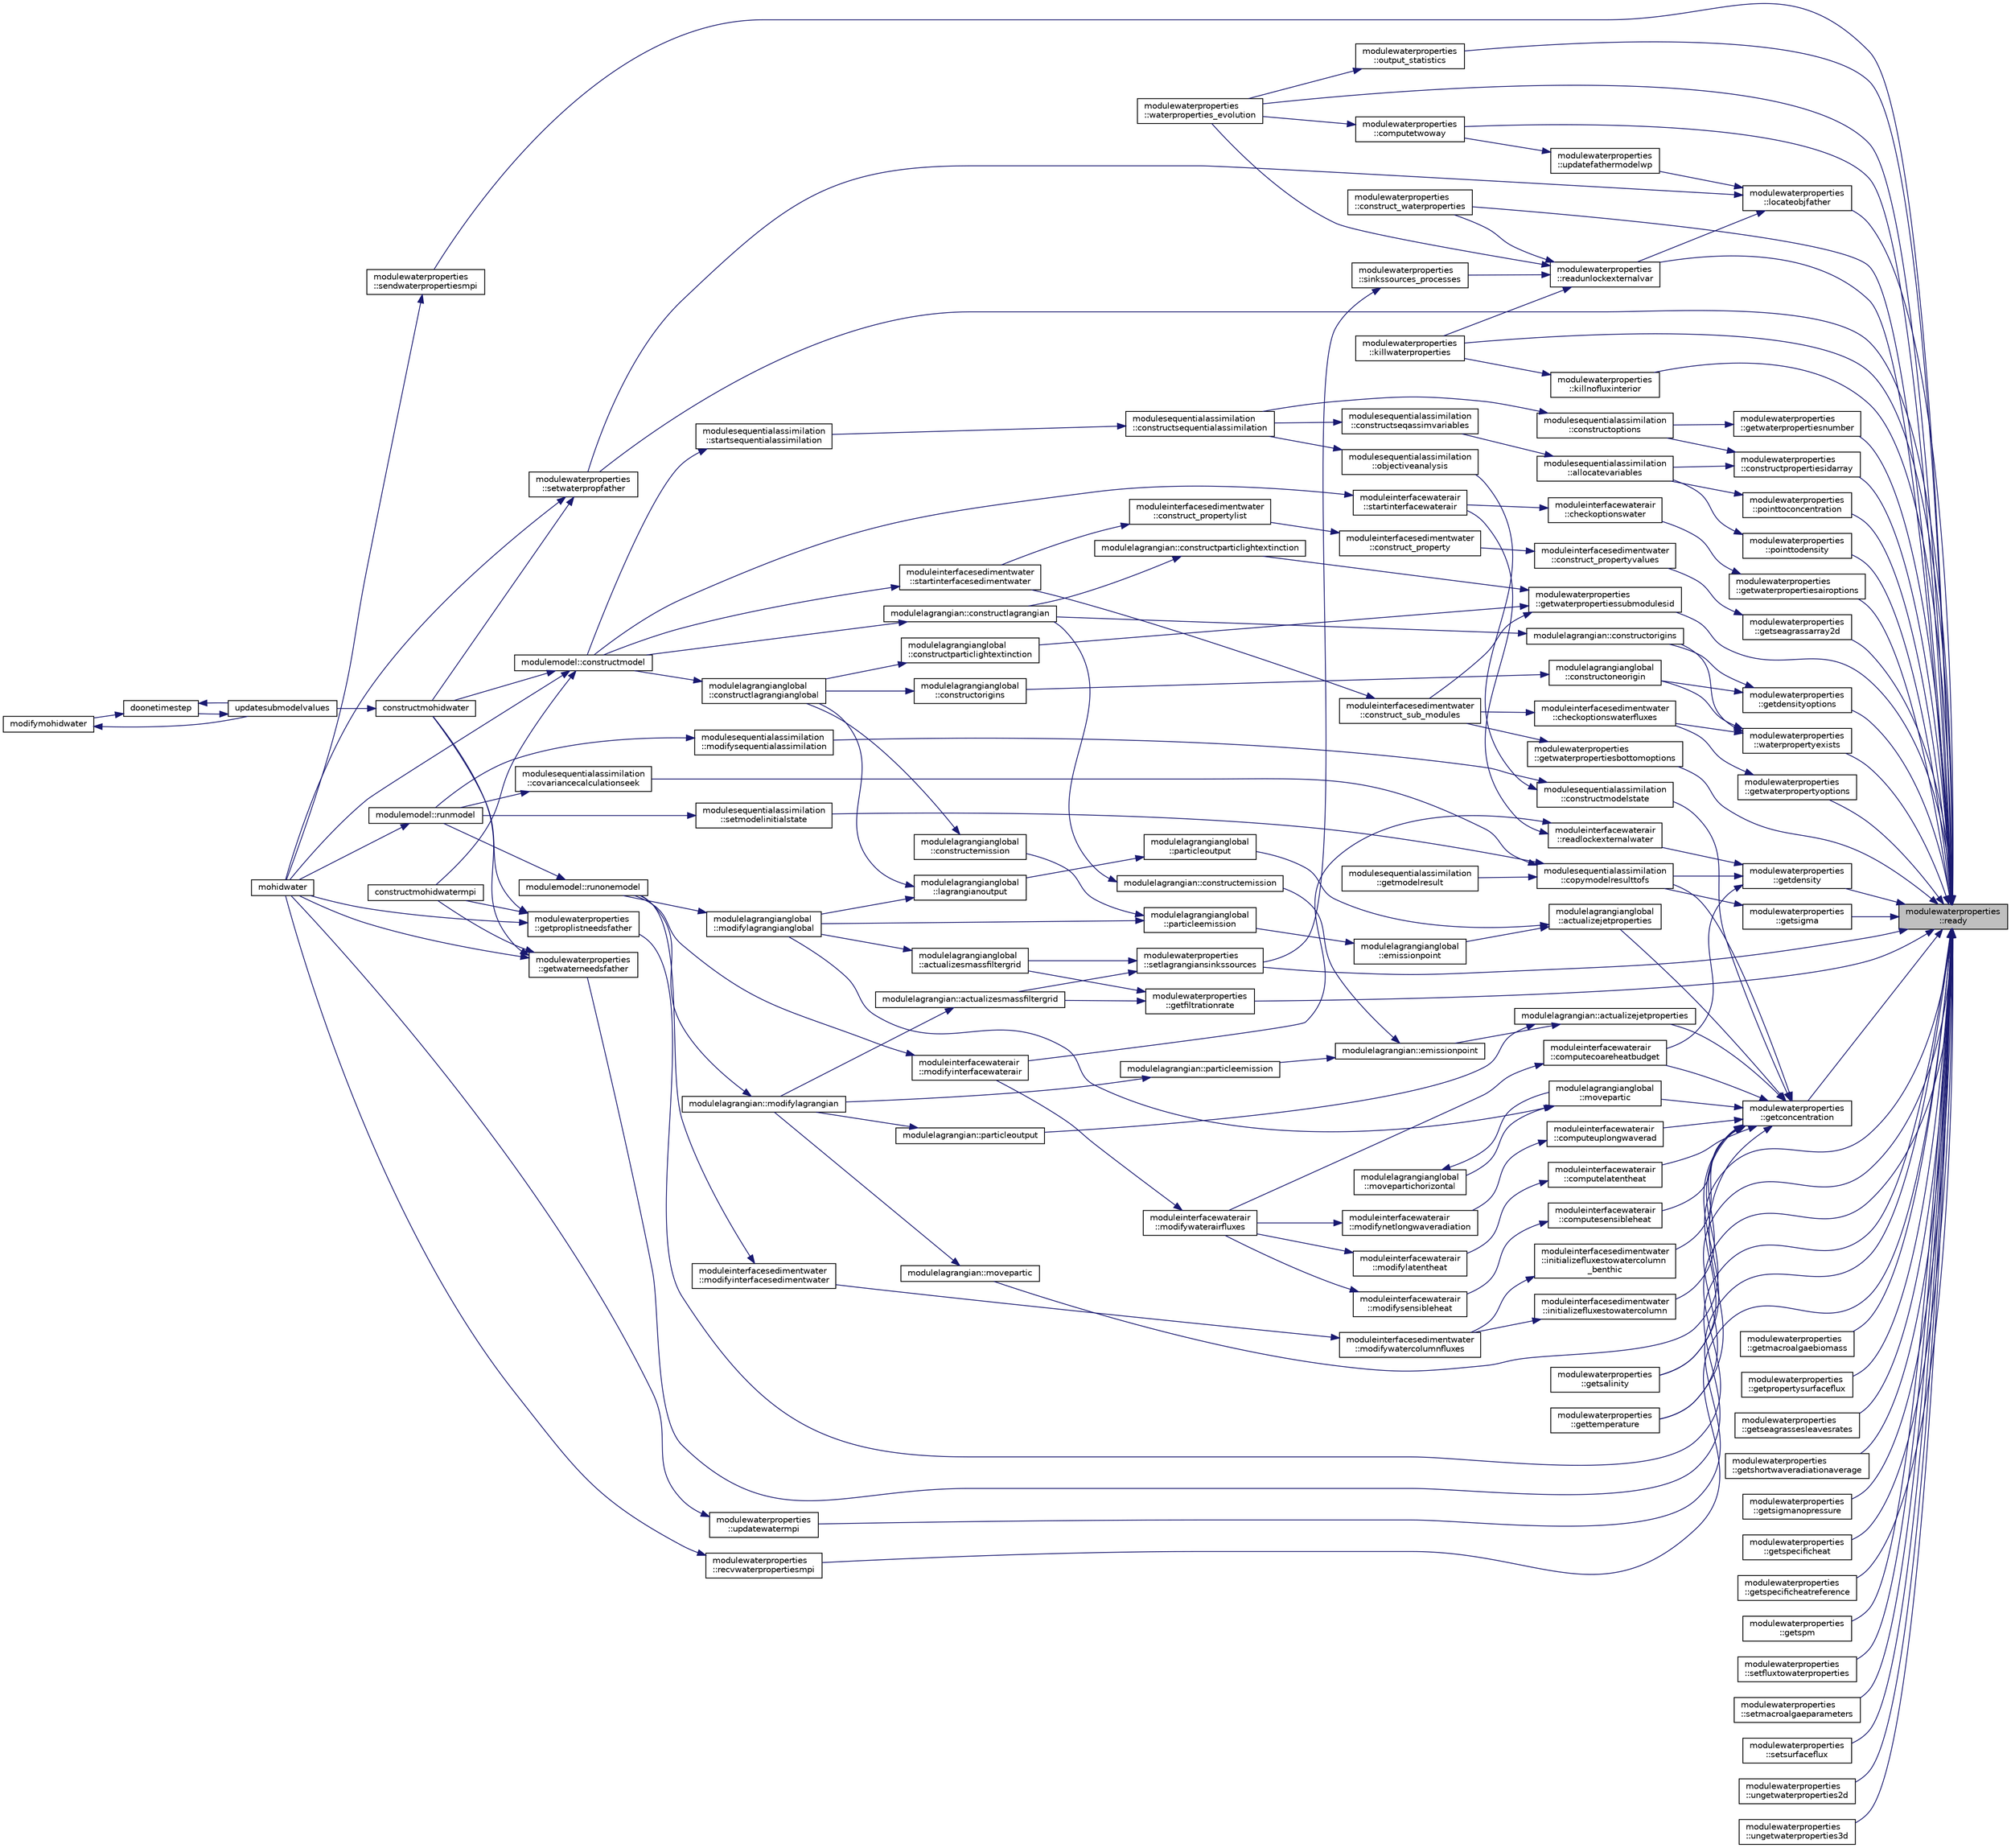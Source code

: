 digraph "modulewaterproperties::ready"
{
 // LATEX_PDF_SIZE
  edge [fontname="Helvetica",fontsize="10",labelfontname="Helvetica",labelfontsize="10"];
  node [fontname="Helvetica",fontsize="10",shape=record];
  rankdir="RL";
  Node1 [label="modulewaterproperties\l::ready",height=0.2,width=0.4,color="black", fillcolor="grey75", style="filled", fontcolor="black",tooltip=" "];
  Node1 -> Node2 [dir="back",color="midnightblue",fontsize="10",style="solid"];
  Node2 [label="modulewaterproperties\l::computetwoway",height=0.2,width=0.4,color="black", fillcolor="white", style="filled",URL="$namespacemodulewaterproperties.html#a19261cdbc445b88427e5dff57c79befe",tooltip="For each domain checks and starts twoway procedure."];
  Node2 -> Node3 [dir="back",color="midnightblue",fontsize="10",style="solid"];
  Node3 [label="modulewaterproperties\l::waterproperties_evolution",height=0.2,width=0.4,color="black", fillcolor="white", style="filled",URL="$namespacemodulewaterproperties.html#aa86f63313e6563018f6b05938306a23d",tooltip=" "];
  Node1 -> Node4 [dir="back",color="midnightblue",fontsize="10",style="solid"];
  Node4 [label="modulewaterproperties\l::construct_waterproperties",height=0.2,width=0.4,color="black", fillcolor="white", style="filled",URL="$namespacemodulewaterproperties.html#abdc50448d524670a6f3f7c9901324efc",tooltip=" "];
  Node1 -> Node5 [dir="back",color="midnightblue",fontsize="10",style="solid"];
  Node5 [label="modulewaterproperties\l::constructpropertiesidarray",height=0.2,width=0.4,color="black", fillcolor="white", style="filled",URL="$namespacemodulewaterproperties.html#aa292f8dd2fd9a4ac03ea1234db030644",tooltip=" "];
  Node5 -> Node6 [dir="back",color="midnightblue",fontsize="10",style="solid"];
  Node6 [label="modulesequentialassimilation\l::allocatevariables",height=0.2,width=0.4,color="black", fillcolor="white", style="filled",URL="$namespacemodulesequentialassimilation.html#af08be0960351f7f29fe3b0b796b72da3",tooltip=" "];
  Node6 -> Node7 [dir="back",color="midnightblue",fontsize="10",style="solid"];
  Node7 [label="modulesequentialassimilation\l::constructseqassimvariables",height=0.2,width=0.4,color="black", fillcolor="white", style="filled",URL="$namespacemodulesequentialassimilation.html#adb290ebd31525621b87da4ea0f2c443c",tooltip=" "];
  Node7 -> Node8 [dir="back",color="midnightblue",fontsize="10",style="solid"];
  Node8 [label="modulesequentialassimilation\l::constructsequentialassimilation",height=0.2,width=0.4,color="black", fillcolor="white", style="filled",URL="$namespacemodulesequentialassimilation.html#a3da335c8c675b830ec8be82762a0bb61",tooltip=" "];
  Node8 -> Node9 [dir="back",color="midnightblue",fontsize="10",style="solid"];
  Node9 [label="modulesequentialassimilation\l::startsequentialassimilation",height=0.2,width=0.4,color="black", fillcolor="white", style="filled",URL="$namespacemodulesequentialassimilation.html#af7b9f893222a8a590e41b22e1cbb87e8",tooltip=" "];
  Node9 -> Node10 [dir="back",color="midnightblue",fontsize="10",style="solid"];
  Node10 [label="modulemodel::constructmodel",height=0.2,width=0.4,color="black", fillcolor="white", style="filled",URL="$namespacemodulemodel.html#abcddd2b6e97f110b0c5b3bb00f069570",tooltip=" "];
  Node10 -> Node11 [dir="back",color="midnightblue",fontsize="10",style="solid"];
  Node11 [label="constructmohidwater",height=0.2,width=0.4,color="black", fillcolor="white", style="filled",URL="$_main_8_f90.html#abc6cfc7bca3f0c4dda032a34b9690319",tooltip=" "];
  Node11 -> Node12 [dir="back",color="midnightblue",fontsize="10",style="solid"];
  Node12 [label="updatesubmodelvalues",height=0.2,width=0.4,color="black", fillcolor="white", style="filled",URL="$_main_8_f90.html#a4c5ecbd810307fa557d4b4e6719c7fd1",tooltip=" "];
  Node12 -> Node13 [dir="back",color="midnightblue",fontsize="10",style="solid"];
  Node13 [label="doonetimestep",height=0.2,width=0.4,color="black", fillcolor="white", style="filled",URL="$_main_8_f90.html#a5a877f32d8c35a58c7bd824a65b07dba",tooltip=" "];
  Node13 -> Node14 [dir="back",color="midnightblue",fontsize="10",style="solid"];
  Node14 [label="modifymohidwater",height=0.2,width=0.4,color="black", fillcolor="white", style="filled",URL="$_main_8_f90.html#a98b6185e00bdaa093569c6645482e68b",tooltip=" "];
  Node14 -> Node12 [dir="back",color="midnightblue",fontsize="10",style="solid"];
  Node13 -> Node12 [dir="back",color="midnightblue",fontsize="10",style="solid"];
  Node10 -> Node15 [dir="back",color="midnightblue",fontsize="10",style="solid"];
  Node15 [label="constructmohidwatermpi",height=0.2,width=0.4,color="black", fillcolor="white", style="filled",URL="$_main_8_f90.html#a364d1a7b4621ef3a56c71daf2af5147e",tooltip=" "];
  Node10 -> Node16 [dir="back",color="midnightblue",fontsize="10",style="solid"];
  Node16 [label="mohidwater",height=0.2,width=0.4,color="black", fillcolor="white", style="filled",URL="$_main_8_f90.html#a22cacab418d9e36dcaa8c3aef44b4185",tooltip=" "];
  Node5 -> Node17 [dir="back",color="midnightblue",fontsize="10",style="solid"];
  Node17 [label="modulesequentialassimilation\l::constructoptions",height=0.2,width=0.4,color="black", fillcolor="white", style="filled",URL="$namespacemodulesequentialassimilation.html#aab4ab0277115cb693a57157090d95c51",tooltip=" "];
  Node17 -> Node8 [dir="back",color="midnightblue",fontsize="10",style="solid"];
  Node1 -> Node18 [dir="back",color="midnightblue",fontsize="10",style="solid"];
  Node18 [label="modulewaterproperties\l::getconcentration",height=0.2,width=0.4,color="black", fillcolor="white", style="filled",URL="$namespacemodulewaterproperties.html#a45cbba90a6054db2070c49281da1ef56",tooltip=" "];
  Node18 -> Node19 [dir="back",color="midnightblue",fontsize="10",style="solid"];
  Node19 [label="modulelagrangian::actualizejetproperties",height=0.2,width=0.4,color="black", fillcolor="white", style="filled",URL="$namespacemodulelagrangian.html#a10887a715db0d544ed022e6dc66acdb2",tooltip=" "];
  Node19 -> Node20 [dir="back",color="midnightblue",fontsize="10",style="solid"];
  Node20 [label="modulelagrangian::emissionpoint",height=0.2,width=0.4,color="black", fillcolor="white", style="filled",URL="$namespacemodulelagrangian.html#a2c2297af310e54bf92d0a22b49d375ca",tooltip=" "];
  Node20 -> Node21 [dir="back",color="midnightblue",fontsize="10",style="solid"];
  Node21 [label="modulelagrangian::constructemission",height=0.2,width=0.4,color="black", fillcolor="white", style="filled",URL="$namespacemodulelagrangian.html#ac0e529585f9aa6d77944f42eec49c399",tooltip=" "];
  Node21 -> Node22 [dir="back",color="midnightblue",fontsize="10",style="solid"];
  Node22 [label="modulelagrangian::constructlagrangian",height=0.2,width=0.4,color="black", fillcolor="white", style="filled",URL="$namespacemodulelagrangian.html#ad766e71e7390a14dd30513d8ec8ca115",tooltip=" "];
  Node22 -> Node10 [dir="back",color="midnightblue",fontsize="10",style="solid"];
  Node20 -> Node23 [dir="back",color="midnightblue",fontsize="10",style="solid"];
  Node23 [label="modulelagrangian::particleemission",height=0.2,width=0.4,color="black", fillcolor="white", style="filled",URL="$namespacemodulelagrangian.html#a529648b66afb4cc44ecf46c2557c0c35",tooltip=" "];
  Node23 -> Node24 [dir="back",color="midnightblue",fontsize="10",style="solid"];
  Node24 [label="modulelagrangian::modifylagrangian",height=0.2,width=0.4,color="black", fillcolor="white", style="filled",URL="$namespacemodulelagrangian.html#a1097f962a7a848d12f7f3036993f7b93",tooltip=" "];
  Node24 -> Node25 [dir="back",color="midnightblue",fontsize="10",style="solid"];
  Node25 [label="modulemodel::runonemodel",height=0.2,width=0.4,color="black", fillcolor="white", style="filled",URL="$namespacemodulemodel.html#ab22d85061a595a03c83c11766cba5587",tooltip=" "];
  Node25 -> Node26 [dir="back",color="midnightblue",fontsize="10",style="solid"];
  Node26 [label="modulemodel::runmodel",height=0.2,width=0.4,color="black", fillcolor="white", style="filled",URL="$namespacemodulemodel.html#a16a07d5b28a4877790acec46aed111b6",tooltip=" "];
  Node26 -> Node16 [dir="back",color="midnightblue",fontsize="10",style="solid"];
  Node19 -> Node27 [dir="back",color="midnightblue",fontsize="10",style="solid"];
  Node27 [label="modulelagrangian::particleoutput",height=0.2,width=0.4,color="black", fillcolor="white", style="filled",URL="$namespacemodulelagrangian.html#aa775be66f039a949bf0d897457b63cab",tooltip=" "];
  Node27 -> Node24 [dir="back",color="midnightblue",fontsize="10",style="solid"];
  Node18 -> Node28 [dir="back",color="midnightblue",fontsize="10",style="solid"];
  Node28 [label="modulelagrangianglobal\l::actualizejetproperties",height=0.2,width=0.4,color="black", fillcolor="white", style="filled",URL="$namespacemodulelagrangianglobal.html#a26ef74f75ff18c16e01e326e85d7920c",tooltip=" "];
  Node28 -> Node29 [dir="back",color="midnightblue",fontsize="10",style="solid"];
  Node29 [label="modulelagrangianglobal\l::emissionpoint",height=0.2,width=0.4,color="black", fillcolor="white", style="filled",URL="$namespacemodulelagrangianglobal.html#a9d524fab1163e87ac878a520ae670bf9",tooltip=" "];
  Node29 -> Node30 [dir="back",color="midnightblue",fontsize="10",style="solid"];
  Node30 [label="modulelagrangianglobal\l::particleemission",height=0.2,width=0.4,color="black", fillcolor="white", style="filled",URL="$namespacemodulelagrangianglobal.html#ab8435882bf5630b41c65435698454d30",tooltip=" "];
  Node30 -> Node31 [dir="back",color="midnightblue",fontsize="10",style="solid"];
  Node31 [label="modulelagrangianglobal\l::constructemission",height=0.2,width=0.4,color="black", fillcolor="white", style="filled",URL="$namespacemodulelagrangianglobal.html#a19776a2b14eca267eac2af7e53ce5c77",tooltip=" "];
  Node31 -> Node32 [dir="back",color="midnightblue",fontsize="10",style="solid"];
  Node32 [label="modulelagrangianglobal\l::constructlagrangianglobal",height=0.2,width=0.4,color="black", fillcolor="white", style="filled",URL="$namespacemodulelagrangianglobal.html#afd673a84ee97dfdff69d0e0f3a7ea3ef",tooltip=" "];
  Node32 -> Node10 [dir="back",color="midnightblue",fontsize="10",style="solid"];
  Node30 -> Node33 [dir="back",color="midnightblue",fontsize="10",style="solid"];
  Node33 [label="modulelagrangianglobal\l::modifylagrangianglobal",height=0.2,width=0.4,color="black", fillcolor="white", style="filled",URL="$namespacemodulelagrangianglobal.html#a658b1fd9232553dc9130f4f03e93e4c1",tooltip=" "];
  Node33 -> Node25 [dir="back",color="midnightblue",fontsize="10",style="solid"];
  Node28 -> Node34 [dir="back",color="midnightblue",fontsize="10",style="solid"];
  Node34 [label="modulelagrangianglobal\l::particleoutput",height=0.2,width=0.4,color="black", fillcolor="white", style="filled",URL="$namespacemodulelagrangianglobal.html#af6d6a080c97a72125b4959aa01edffd8",tooltip=" "];
  Node34 -> Node35 [dir="back",color="midnightblue",fontsize="10",style="solid"];
  Node35 [label="modulelagrangianglobal\l::lagrangianoutput",height=0.2,width=0.4,color="black", fillcolor="white", style="filled",URL="$namespacemodulelagrangianglobal.html#a3e9da0dad79c6c6965b34c4f0d9232a0",tooltip=" "];
  Node35 -> Node32 [dir="back",color="midnightblue",fontsize="10",style="solid"];
  Node35 -> Node33 [dir="back",color="midnightblue",fontsize="10",style="solid"];
  Node18 -> Node36 [dir="back",color="midnightblue",fontsize="10",style="solid"];
  Node36 [label="moduleinterfacewaterair\l::computecoareheatbudget",height=0.2,width=0.4,color="black", fillcolor="white", style="filled",URL="$namespacemoduleinterfacewaterair.html#a1210cfaa400404020add49f99363970b",tooltip=" "];
  Node36 -> Node37 [dir="back",color="midnightblue",fontsize="10",style="solid"];
  Node37 [label="moduleinterfacewaterair\l::modifywaterairfluxes",height=0.2,width=0.4,color="black", fillcolor="white", style="filled",URL="$namespacemoduleinterfacewaterair.html#a91edae849454c0ec7ebcefd91556486e",tooltip=" "];
  Node37 -> Node38 [dir="back",color="midnightblue",fontsize="10",style="solid"];
  Node38 [label="moduleinterfacewaterair\l::modifyinterfacewaterair",height=0.2,width=0.4,color="black", fillcolor="white", style="filled",URL="$namespacemoduleinterfacewaterair.html#ad372fa1a038ce383360d4422cc25923d",tooltip=" "];
  Node38 -> Node25 [dir="back",color="midnightblue",fontsize="10",style="solid"];
  Node18 -> Node39 [dir="back",color="midnightblue",fontsize="10",style="solid"];
  Node39 [label="moduleinterfacewaterair\l::computelatentheat",height=0.2,width=0.4,color="black", fillcolor="white", style="filled",URL="$namespacemoduleinterfacewaterair.html#a5442677ffd4780b9f170ffed821b8185",tooltip=" "];
  Node39 -> Node40 [dir="back",color="midnightblue",fontsize="10",style="solid"];
  Node40 [label="moduleinterfacewaterair\l::modifylatentheat",height=0.2,width=0.4,color="black", fillcolor="white", style="filled",URL="$namespacemoduleinterfacewaterair.html#a75fdc03352ad6627e770e22eddc20f05",tooltip=" "];
  Node40 -> Node37 [dir="back",color="midnightblue",fontsize="10",style="solid"];
  Node18 -> Node41 [dir="back",color="midnightblue",fontsize="10",style="solid"];
  Node41 [label="moduleinterfacewaterair\l::computesensibleheat",height=0.2,width=0.4,color="black", fillcolor="white", style="filled",URL="$namespacemoduleinterfacewaterair.html#abe46b3644f7d36d7d60cc3a86eb0de5f",tooltip=" "];
  Node41 -> Node42 [dir="back",color="midnightblue",fontsize="10",style="solid"];
  Node42 [label="moduleinterfacewaterair\l::modifysensibleheat",height=0.2,width=0.4,color="black", fillcolor="white", style="filled",URL="$namespacemoduleinterfacewaterair.html#a2724f68137207e7ade1ca13b482d8f81",tooltip=" "];
  Node42 -> Node37 [dir="back",color="midnightblue",fontsize="10",style="solid"];
  Node18 -> Node43 [dir="back",color="midnightblue",fontsize="10",style="solid"];
  Node43 [label="moduleinterfacewaterair\l::computeuplongwaverad",height=0.2,width=0.4,color="black", fillcolor="white", style="filled",URL="$namespacemoduleinterfacewaterair.html#a6cfc460eb2c0c3821a172285fe7ae066",tooltip=" "];
  Node43 -> Node44 [dir="back",color="midnightblue",fontsize="10",style="solid"];
  Node44 [label="moduleinterfacewaterair\l::modifynetlongwaveradiation",height=0.2,width=0.4,color="black", fillcolor="white", style="filled",URL="$namespacemoduleinterfacewaterair.html#a446911b7d3595fa04059369d70ebf75e",tooltip=" "];
  Node44 -> Node37 [dir="back",color="midnightblue",fontsize="10",style="solid"];
  Node18 -> Node45 [dir="back",color="midnightblue",fontsize="10",style="solid"];
  Node45 [label="modulesequentialassimilation\l::constructmodelstate",height=0.2,width=0.4,color="black", fillcolor="white", style="filled",URL="$namespacemodulesequentialassimilation.html#abc672947c709e077d461068b3e7ae140",tooltip=" "];
  Node45 -> Node46 [dir="back",color="midnightblue",fontsize="10",style="solid"];
  Node46 [label="modulesequentialassimilation\l::modifysequentialassimilation",height=0.2,width=0.4,color="black", fillcolor="white", style="filled",URL="$namespacemodulesequentialassimilation.html#a4b01359595340ca852b276b1258601df",tooltip=" "];
  Node46 -> Node26 [dir="back",color="midnightblue",fontsize="10",style="solid"];
  Node45 -> Node47 [dir="back",color="midnightblue",fontsize="10",style="solid"];
  Node47 [label="modulesequentialassimilation\l::objectiveanalysis",height=0.2,width=0.4,color="black", fillcolor="white", style="filled",URL="$namespacemodulesequentialassimilation.html#a09e6002fa92db2aafb977540ff4479fb",tooltip=" "];
  Node47 -> Node8 [dir="back",color="midnightblue",fontsize="10",style="solid"];
  Node18 -> Node48 [dir="back",color="midnightblue",fontsize="10",style="solid"];
  Node48 [label="modulesequentialassimilation\l::copymodelresulttofs",height=0.2,width=0.4,color="black", fillcolor="white", style="filled",URL="$namespacemodulesequentialassimilation.html#a1a5a1be9fa72ef3b8fe621128b7e3759",tooltip=" "];
  Node48 -> Node49 [dir="back",color="midnightblue",fontsize="10",style="solid"];
  Node49 [label="modulesequentialassimilation\l::covariancecalculationseek",height=0.2,width=0.4,color="black", fillcolor="white", style="filled",URL="$namespacemodulesequentialassimilation.html#a89d62f9ba6c7cad76cf6a6dd37165fab",tooltip=" "];
  Node49 -> Node26 [dir="back",color="midnightblue",fontsize="10",style="solid"];
  Node48 -> Node50 [dir="back",color="midnightblue",fontsize="10",style="solid"];
  Node50 [label="modulesequentialassimilation\l::getmodelresult",height=0.2,width=0.4,color="black", fillcolor="white", style="filled",URL="$namespacemodulesequentialassimilation.html#a817e5028ea901157ba1c90a514305c15",tooltip=" "];
  Node48 -> Node51 [dir="back",color="midnightblue",fontsize="10",style="solid"];
  Node51 [label="modulesequentialassimilation\l::setmodelinitialstate",height=0.2,width=0.4,color="black", fillcolor="white", style="filled",URL="$namespacemodulesequentialassimilation.html#a0b54df1b07a9718187dcc6448f23026c",tooltip=" "];
  Node51 -> Node26 [dir="back",color="midnightblue",fontsize="10",style="solid"];
  Node18 -> Node52 [dir="back",color="midnightblue",fontsize="10",style="solid"];
  Node52 [label="modulewaterproperties\l::getsalinity",height=0.2,width=0.4,color="black", fillcolor="white", style="filled",URL="$namespacemodulewaterproperties.html#a3bb9d317e5be992645961cb331bdb55a",tooltip=" "];
  Node18 -> Node53 [dir="back",color="midnightblue",fontsize="10",style="solid"];
  Node53 [label="modulewaterproperties\l::gettemperature",height=0.2,width=0.4,color="black", fillcolor="white", style="filled",URL="$namespacemodulewaterproperties.html#a98876d77f6e973aec7cd3341346e8d8b",tooltip=" "];
  Node18 -> Node54 [dir="back",color="midnightblue",fontsize="10",style="solid"];
  Node54 [label="moduleinterfacesedimentwater\l::initializefluxestowatercolumn",height=0.2,width=0.4,color="black", fillcolor="white", style="filled",URL="$namespacemoduleinterfacesedimentwater.html#ad957168b604568b1c6165e52a78a03c6",tooltip=" "];
  Node54 -> Node55 [dir="back",color="midnightblue",fontsize="10",style="solid"];
  Node55 [label="moduleinterfacesedimentwater\l::modifywatercolumnfluxes",height=0.2,width=0.4,color="black", fillcolor="white", style="filled",URL="$namespacemoduleinterfacesedimentwater.html#a052aa500f3fe487c32cb93f8c5a8ea60",tooltip=" "];
  Node55 -> Node56 [dir="back",color="midnightblue",fontsize="10",style="solid"];
  Node56 [label="moduleinterfacesedimentwater\l::modifyinterfacesedimentwater",height=0.2,width=0.4,color="black", fillcolor="white", style="filled",URL="$namespacemoduleinterfacesedimentwater.html#ac36014e82a94f1ba694775e21f24b005",tooltip=" "];
  Node56 -> Node25 [dir="back",color="midnightblue",fontsize="10",style="solid"];
  Node18 -> Node57 [dir="back",color="midnightblue",fontsize="10",style="solid"];
  Node57 [label="moduleinterfacesedimentwater\l::initializefluxestowatercolumn\l_benthic",height=0.2,width=0.4,color="black", fillcolor="white", style="filled",URL="$namespacemoduleinterfacesedimentwater.html#a255d03cbe0cabfd03178e57925298607",tooltip=" "];
  Node57 -> Node55 [dir="back",color="midnightblue",fontsize="10",style="solid"];
  Node18 -> Node58 [dir="back",color="midnightblue",fontsize="10",style="solid"];
  Node58 [label="modulelagrangian::movepartic",height=0.2,width=0.4,color="black", fillcolor="white", style="filled",URL="$namespacemodulelagrangian.html#ad9212277994fb1a55e17c7e17d66aabc",tooltip=" "];
  Node58 -> Node24 [dir="back",color="midnightblue",fontsize="10",style="solid"];
  Node18 -> Node59 [dir="back",color="midnightblue",fontsize="10",style="solid"];
  Node59 [label="modulelagrangianglobal\l::movepartic",height=0.2,width=0.4,color="black", fillcolor="white", style="filled",URL="$namespacemodulelagrangianglobal.html#a82279a8ab7ce219fe5a1bfff091e611f",tooltip=" "];
  Node59 -> Node33 [dir="back",color="midnightblue",fontsize="10",style="solid"];
  Node59 -> Node60 [dir="back",color="midnightblue",fontsize="10",style="solid"];
  Node60 [label="modulelagrangianglobal\l::movepartichorizontal",height=0.2,width=0.4,color="black", fillcolor="white", style="filled",URL="$namespacemodulelagrangianglobal.html#ab81fef0d1f9d7e83be8f27e7313bf968",tooltip=" "];
  Node60 -> Node59 [dir="back",color="midnightblue",fontsize="10",style="solid"];
  Node1 -> Node61 [dir="back",color="midnightblue",fontsize="10",style="solid"];
  Node61 [label="modulewaterproperties\l::getdensity",height=0.2,width=0.4,color="black", fillcolor="white", style="filled",URL="$namespacemodulewaterproperties.html#a5d3bf3d9b122b9eee78afc56a4047507",tooltip=" "];
  Node61 -> Node36 [dir="back",color="midnightblue",fontsize="10",style="solid"];
  Node61 -> Node48 [dir="back",color="midnightblue",fontsize="10",style="solid"];
  Node61 -> Node62 [dir="back",color="midnightblue",fontsize="10",style="solid"];
  Node62 [label="moduleinterfacewaterair\l::readlockexternalwater",height=0.2,width=0.4,color="black", fillcolor="white", style="filled",URL="$namespacemoduleinterfacewaterair.html#a78276c71fe608663c6c964c59c8c7626",tooltip=" "];
  Node62 -> Node38 [dir="back",color="midnightblue",fontsize="10",style="solid"];
  Node62 -> Node63 [dir="back",color="midnightblue",fontsize="10",style="solid"];
  Node63 [label="moduleinterfacewaterair\l::startinterfacewaterair",height=0.2,width=0.4,color="black", fillcolor="white", style="filled",URL="$namespacemoduleinterfacewaterair.html#a1d15121ff2d6a7ec0e45dffd0506037a",tooltip=" "];
  Node63 -> Node10 [dir="back",color="midnightblue",fontsize="10",style="solid"];
  Node1 -> Node64 [dir="back",color="midnightblue",fontsize="10",style="solid"];
  Node64 [label="modulewaterproperties\l::getdensityoptions",height=0.2,width=0.4,color="black", fillcolor="white", style="filled",URL="$namespacemodulewaterproperties.html#ac9026fc793014229d0d9bed57148db6a",tooltip=" "];
  Node64 -> Node65 [dir="back",color="midnightblue",fontsize="10",style="solid"];
  Node65 [label="modulelagrangianglobal\l::constructoneorigin",height=0.2,width=0.4,color="black", fillcolor="white", style="filled",URL="$namespacemodulelagrangianglobal.html#a13e19af68aa547fbcd1d97158976b7ef",tooltip=" "];
  Node65 -> Node66 [dir="back",color="midnightblue",fontsize="10",style="solid"];
  Node66 [label="modulelagrangianglobal\l::constructorigins",height=0.2,width=0.4,color="black", fillcolor="white", style="filled",URL="$namespacemodulelagrangianglobal.html#a18659553d3e4f0917dd7bc0bcdb6d109",tooltip=" "];
  Node66 -> Node32 [dir="back",color="midnightblue",fontsize="10",style="solid"];
  Node64 -> Node67 [dir="back",color="midnightblue",fontsize="10",style="solid"];
  Node67 [label="modulelagrangian::constructorigins",height=0.2,width=0.4,color="black", fillcolor="white", style="filled",URL="$namespacemodulelagrangian.html#a18d4f1108b3f7cc2ab468c5271bc2a42",tooltip=" "];
  Node67 -> Node22 [dir="back",color="midnightblue",fontsize="10",style="solid"];
  Node1 -> Node68 [dir="back",color="midnightblue",fontsize="10",style="solid"];
  Node68 [label="modulewaterproperties\l::getfiltrationrate",height=0.2,width=0.4,color="black", fillcolor="white", style="filled",URL="$namespacemodulewaterproperties.html#a66ca6cd5369fd51e843c91e5992b9050",tooltip=" "];
  Node68 -> Node69 [dir="back",color="midnightblue",fontsize="10",style="solid"];
  Node69 [label="modulelagrangian::actualizesmassfiltergrid",height=0.2,width=0.4,color="black", fillcolor="white", style="filled",URL="$namespacemodulelagrangian.html#ab69c4015dc76dd2209a1eda6139be71f",tooltip=" "];
  Node69 -> Node24 [dir="back",color="midnightblue",fontsize="10",style="solid"];
  Node68 -> Node70 [dir="back",color="midnightblue",fontsize="10",style="solid"];
  Node70 [label="modulelagrangianglobal\l::actualizesmassfiltergrid",height=0.2,width=0.4,color="black", fillcolor="white", style="filled",URL="$namespacemodulelagrangianglobal.html#a9f884711ce254712333517d3851888e9",tooltip=" "];
  Node70 -> Node33 [dir="back",color="midnightblue",fontsize="10",style="solid"];
  Node1 -> Node71 [dir="back",color="midnightblue",fontsize="10",style="solid"];
  Node71 [label="modulewaterproperties\l::getmacroalgaebiomass",height=0.2,width=0.4,color="black", fillcolor="white", style="filled",URL="$namespacemodulewaterproperties.html#a786f352ede780fcaec30c57d6653f0f1",tooltip=" "];
  Node1 -> Node72 [dir="back",color="midnightblue",fontsize="10",style="solid"];
  Node72 [label="modulewaterproperties\l::getpropertysurfaceflux",height=0.2,width=0.4,color="black", fillcolor="white", style="filled",URL="$namespacemodulewaterproperties.html#af2c46d3b317e3d23dca87bea01a118fa",tooltip=" "];
  Node1 -> Node73 [dir="back",color="midnightblue",fontsize="10",style="solid"];
  Node73 [label="modulewaterproperties\l::getproplistneedsfather",height=0.2,width=0.4,color="black", fillcolor="white", style="filled",URL="$namespacemodulewaterproperties.html#ac8bf28f0c63fb495a5f90cf0d6563ae6",tooltip=" "];
  Node73 -> Node11 [dir="back",color="midnightblue",fontsize="10",style="solid"];
  Node73 -> Node15 [dir="back",color="midnightblue",fontsize="10",style="solid"];
  Node73 -> Node16 [dir="back",color="midnightblue",fontsize="10",style="solid"];
  Node1 -> Node52 [dir="back",color="midnightblue",fontsize="10",style="solid"];
  Node1 -> Node74 [dir="back",color="midnightblue",fontsize="10",style="solid"];
  Node74 [label="modulewaterproperties\l::getseagrassarray2d",height=0.2,width=0.4,color="black", fillcolor="white", style="filled",URL="$namespacemodulewaterproperties.html#a627fb9974f1a0e254f8b0f6dfa4653ea",tooltip=" "];
  Node74 -> Node75 [dir="back",color="midnightblue",fontsize="10",style="solid"];
  Node75 [label="moduleinterfacesedimentwater\l::construct_propertyvalues",height=0.2,width=0.4,color="black", fillcolor="white", style="filled",URL="$namespacemoduleinterfacesedimentwater.html#a9e41247ffadd3cbbaf6315c7a890f885",tooltip=" "];
  Node75 -> Node76 [dir="back",color="midnightblue",fontsize="10",style="solid"];
  Node76 [label="moduleinterfacesedimentwater\l::construct_property",height=0.2,width=0.4,color="black", fillcolor="white", style="filled",URL="$namespacemoduleinterfacesedimentwater.html#a7388cf4b98f85f5b8bc80f3e59724650",tooltip=" "];
  Node76 -> Node77 [dir="back",color="midnightblue",fontsize="10",style="solid"];
  Node77 [label="moduleinterfacesedimentwater\l::construct_propertylist",height=0.2,width=0.4,color="black", fillcolor="white", style="filled",URL="$namespacemoduleinterfacesedimentwater.html#a1db436f609ed9890367a1345dba195c0",tooltip=" "];
  Node77 -> Node78 [dir="back",color="midnightblue",fontsize="10",style="solid"];
  Node78 [label="moduleinterfacesedimentwater\l::startinterfacesedimentwater",height=0.2,width=0.4,color="black", fillcolor="white", style="filled",URL="$namespacemoduleinterfacesedimentwater.html#ac4816996443451e1d6254c032bf000d5",tooltip=" "];
  Node78 -> Node10 [dir="back",color="midnightblue",fontsize="10",style="solid"];
  Node1 -> Node79 [dir="back",color="midnightblue",fontsize="10",style="solid"];
  Node79 [label="modulewaterproperties\l::getseagrassesleavesrates",height=0.2,width=0.4,color="black", fillcolor="white", style="filled",URL="$namespacemodulewaterproperties.html#ae3241f210c7340a59547a54db80870aa",tooltip=" "];
  Node1 -> Node80 [dir="back",color="midnightblue",fontsize="10",style="solid"];
  Node80 [label="modulewaterproperties\l::getshortwaveradiationaverage",height=0.2,width=0.4,color="black", fillcolor="white", style="filled",URL="$namespacemodulewaterproperties.html#a821377ba47455562f8f8a055ad136a15",tooltip=" "];
  Node1 -> Node81 [dir="back",color="midnightblue",fontsize="10",style="solid"];
  Node81 [label="modulewaterproperties\l::getsigma",height=0.2,width=0.4,color="black", fillcolor="white", style="filled",URL="$namespacemodulewaterproperties.html#ae8ca73c7b0b0c01064b13ed994d0935c",tooltip=" "];
  Node81 -> Node48 [dir="back",color="midnightblue",fontsize="10",style="solid"];
  Node1 -> Node82 [dir="back",color="midnightblue",fontsize="10",style="solid"];
  Node82 [label="modulewaterproperties\l::getsigmanopressure",height=0.2,width=0.4,color="black", fillcolor="white", style="filled",URL="$namespacemodulewaterproperties.html#a900d2a5073201659f4476e350c5d728a",tooltip=" "];
  Node1 -> Node83 [dir="back",color="midnightblue",fontsize="10",style="solid"];
  Node83 [label="modulewaterproperties\l::getspecificheat",height=0.2,width=0.4,color="black", fillcolor="white", style="filled",URL="$namespacemodulewaterproperties.html#aa36e244423ac757e350a49437c3fb368",tooltip=" "];
  Node1 -> Node84 [dir="back",color="midnightblue",fontsize="10",style="solid"];
  Node84 [label="modulewaterproperties\l::getspecificheatreference",height=0.2,width=0.4,color="black", fillcolor="white", style="filled",URL="$namespacemodulewaterproperties.html#af502ab70c7f5479a4e039154e3b7b099",tooltip=" "];
  Node1 -> Node85 [dir="back",color="midnightblue",fontsize="10",style="solid"];
  Node85 [label="modulewaterproperties\l::getspm",height=0.2,width=0.4,color="black", fillcolor="white", style="filled",URL="$namespacemodulewaterproperties.html#ae9ef33b9d5369265c98090b0520a41ae",tooltip=" "];
  Node1 -> Node53 [dir="back",color="midnightblue",fontsize="10",style="solid"];
  Node1 -> Node86 [dir="back",color="midnightblue",fontsize="10",style="solid"];
  Node86 [label="modulewaterproperties\l::getwaterneedsfather",height=0.2,width=0.4,color="black", fillcolor="white", style="filled",URL="$namespacemodulewaterproperties.html#a97df80c3a8c997c208dac464d58c0f8c",tooltip=" "];
  Node86 -> Node11 [dir="back",color="midnightblue",fontsize="10",style="solid"];
  Node86 -> Node15 [dir="back",color="midnightblue",fontsize="10",style="solid"];
  Node86 -> Node16 [dir="back",color="midnightblue",fontsize="10",style="solid"];
  Node1 -> Node87 [dir="back",color="midnightblue",fontsize="10",style="solid"];
  Node87 [label="modulewaterproperties\l::getwaterpropertiesairoptions",height=0.2,width=0.4,color="black", fillcolor="white", style="filled",URL="$namespacemodulewaterproperties.html#a01766661cdbaa08fdb84926b54369de4",tooltip=" "];
  Node87 -> Node88 [dir="back",color="midnightblue",fontsize="10",style="solid"];
  Node88 [label="moduleinterfacewaterair\l::checkoptionswater",height=0.2,width=0.4,color="black", fillcolor="white", style="filled",URL="$namespacemoduleinterfacewaterair.html#a6ca031d04555d7ec7193b26144ed978f",tooltip=" "];
  Node88 -> Node63 [dir="back",color="midnightblue",fontsize="10",style="solid"];
  Node1 -> Node89 [dir="back",color="midnightblue",fontsize="10",style="solid"];
  Node89 [label="modulewaterproperties\l::getwaterpropertiesbottomoptions",height=0.2,width=0.4,color="black", fillcolor="white", style="filled",URL="$namespacemodulewaterproperties.html#a7c3194f050d1f1d1afd1dc2fd3e02dec",tooltip=" "];
  Node89 -> Node90 [dir="back",color="midnightblue",fontsize="10",style="solid"];
  Node90 [label="moduleinterfacesedimentwater\l::construct_sub_modules",height=0.2,width=0.4,color="black", fillcolor="white", style="filled",URL="$namespacemoduleinterfacesedimentwater.html#a95c6fc880171b2c2d476ac8adcb366e0",tooltip=" "];
  Node90 -> Node78 [dir="back",color="midnightblue",fontsize="10",style="solid"];
  Node1 -> Node91 [dir="back",color="midnightblue",fontsize="10",style="solid"];
  Node91 [label="modulewaterproperties\l::getwaterpropertiesnumber",height=0.2,width=0.4,color="black", fillcolor="white", style="filled",URL="$namespacemodulewaterproperties.html#a6e98b7d8e639a6feac4f88974d90c5e5",tooltip=" "];
  Node91 -> Node17 [dir="back",color="midnightblue",fontsize="10",style="solid"];
  Node1 -> Node92 [dir="back",color="midnightblue",fontsize="10",style="solid"];
  Node92 [label="modulewaterproperties\l::getwaterpropertiessubmodulesid",height=0.2,width=0.4,color="black", fillcolor="white", style="filled",URL="$namespacemodulewaterproperties.html#aa92bc10cfb8ceb9e3edd659ae8e6ed71",tooltip=" "];
  Node92 -> Node90 [dir="back",color="midnightblue",fontsize="10",style="solid"];
  Node92 -> Node93 [dir="back",color="midnightblue",fontsize="10",style="solid"];
  Node93 [label="modulelagrangian::constructparticlightextinction",height=0.2,width=0.4,color="black", fillcolor="white", style="filled",URL="$namespacemodulelagrangian.html#a30983416b73c9972c63df2c25371661d",tooltip=" "];
  Node93 -> Node22 [dir="back",color="midnightblue",fontsize="10",style="solid"];
  Node92 -> Node94 [dir="back",color="midnightblue",fontsize="10",style="solid"];
  Node94 [label="modulelagrangianglobal\l::constructparticlightextinction",height=0.2,width=0.4,color="black", fillcolor="white", style="filled",URL="$namespacemodulelagrangianglobal.html#a4ba42e3d7ac7a48f0a6a551322aaf754",tooltip=" "];
  Node94 -> Node32 [dir="back",color="midnightblue",fontsize="10",style="solid"];
  Node1 -> Node95 [dir="back",color="midnightblue",fontsize="10",style="solid"];
  Node95 [label="modulewaterproperties\l::getwaterpropertyoptions",height=0.2,width=0.4,color="black", fillcolor="white", style="filled",URL="$namespacemodulewaterproperties.html#aab0b283f67aa51240519cab03610aab7",tooltip=" "];
  Node95 -> Node96 [dir="back",color="midnightblue",fontsize="10",style="solid"];
  Node96 [label="moduleinterfacesedimentwater\l::checkoptionswaterfluxes",height=0.2,width=0.4,color="black", fillcolor="white", style="filled",URL="$namespacemoduleinterfacesedimentwater.html#a3d7dba6457e9607bdd56867fc1e7516c",tooltip=" "];
  Node96 -> Node90 [dir="back",color="midnightblue",fontsize="10",style="solid"];
  Node1 -> Node97 [dir="back",color="midnightblue",fontsize="10",style="solid"];
  Node97 [label="modulewaterproperties\l::killnofluxinterior",height=0.2,width=0.4,color="black", fillcolor="white", style="filled",URL="$namespacemodulewaterproperties.html#ad2bfc0be1f4f81fc71b67a511411698e",tooltip=" "];
  Node97 -> Node98 [dir="back",color="midnightblue",fontsize="10",style="solid"];
  Node98 [label="modulewaterproperties\l::killwaterproperties",height=0.2,width=0.4,color="black", fillcolor="white", style="filled",URL="$namespacemodulewaterproperties.html#a1b9de12d1335129516b68f6f80f85e49",tooltip=" "];
  Node1 -> Node98 [dir="back",color="midnightblue",fontsize="10",style="solid"];
  Node1 -> Node99 [dir="back",color="midnightblue",fontsize="10",style="solid"];
  Node99 [label="modulewaterproperties\l::locateobjfather",height=0.2,width=0.4,color="black", fillcolor="white", style="filled",URL="$namespacemodulewaterproperties.html#abe99a26b781f6af9708e4db390fcdcba",tooltip=" "];
  Node99 -> Node100 [dir="back",color="midnightblue",fontsize="10",style="solid"];
  Node100 [label="modulewaterproperties\l::readunlockexternalvar",height=0.2,width=0.4,color="black", fillcolor="white", style="filled",URL="$namespacemodulewaterproperties.html#ac4ba6844cdc46e6fc258842be3a9e82b",tooltip=" "];
  Node100 -> Node4 [dir="back",color="midnightblue",fontsize="10",style="solid"];
  Node100 -> Node98 [dir="back",color="midnightblue",fontsize="10",style="solid"];
  Node100 -> Node101 [dir="back",color="midnightblue",fontsize="10",style="solid"];
  Node101 [label="modulewaterproperties\l::sinkssources_processes",height=0.2,width=0.4,color="black", fillcolor="white", style="filled",URL="$namespacemodulewaterproperties.html#a10d63582cfbe1d7e4a4c18ad2b27ffc5",tooltip=" "];
  Node101 -> Node102 [dir="back",color="midnightblue",fontsize="10",style="solid"];
  Node102 [label="modulewaterproperties\l::setlagrangiansinkssources",height=0.2,width=0.4,color="black", fillcolor="white", style="filled",URL="$namespacemodulewaterproperties.html#a829c556b5c2c23f02481f958f56e77b2",tooltip=" "];
  Node102 -> Node69 [dir="back",color="midnightblue",fontsize="10",style="solid"];
  Node102 -> Node70 [dir="back",color="midnightblue",fontsize="10",style="solid"];
  Node100 -> Node3 [dir="back",color="midnightblue",fontsize="10",style="solid"];
  Node99 -> Node103 [dir="back",color="midnightblue",fontsize="10",style="solid"];
  Node103 [label="modulewaterproperties\l::setwaterpropfather",height=0.2,width=0.4,color="black", fillcolor="white", style="filled",URL="$namespacemodulewaterproperties.html#abab3678d93906f85e9e8392ced1e6ab4",tooltip=" "];
  Node103 -> Node11 [dir="back",color="midnightblue",fontsize="10",style="solid"];
  Node103 -> Node16 [dir="back",color="midnightblue",fontsize="10",style="solid"];
  Node99 -> Node104 [dir="back",color="midnightblue",fontsize="10",style="solid"];
  Node104 [label="modulewaterproperties\l::updatefathermodelwp",height=0.2,width=0.4,color="black", fillcolor="white", style="filled",URL="$namespacemodulewaterproperties.html#ad407a42c26969949261233d9d0aa8da1",tooltip="Prepares TwoWay external variables, then for each property calls modify twoway."];
  Node104 -> Node2 [dir="back",color="midnightblue",fontsize="10",style="solid"];
  Node1 -> Node105 [dir="back",color="midnightblue",fontsize="10",style="solid"];
  Node105 [label="modulewaterproperties\l::output_statistics",height=0.2,width=0.4,color="black", fillcolor="white", style="filled",URL="$namespacemodulewaterproperties.html#ae4782724563831422008fbeb12c51841",tooltip=" "];
  Node105 -> Node3 [dir="back",color="midnightblue",fontsize="10",style="solid"];
  Node1 -> Node106 [dir="back",color="midnightblue",fontsize="10",style="solid"];
  Node106 [label="modulewaterproperties\l::pointtoconcentration",height=0.2,width=0.4,color="black", fillcolor="white", style="filled",URL="$namespacemodulewaterproperties.html#a4a3c2baf1d479b6f25201db3550c7a46",tooltip=" "];
  Node106 -> Node6 [dir="back",color="midnightblue",fontsize="10",style="solid"];
  Node1 -> Node107 [dir="back",color="midnightblue",fontsize="10",style="solid"];
  Node107 [label="modulewaterproperties\l::pointtodensity",height=0.2,width=0.4,color="black", fillcolor="white", style="filled",URL="$namespacemodulewaterproperties.html#a4585c55e4791aa9e486553e2e0ad3c5c",tooltip=" "];
  Node107 -> Node6 [dir="back",color="midnightblue",fontsize="10",style="solid"];
  Node1 -> Node100 [dir="back",color="midnightblue",fontsize="10",style="solid"];
  Node1 -> Node108 [dir="back",color="midnightblue",fontsize="10",style="solid"];
  Node108 [label="modulewaterproperties\l::recvwaterpropertiesmpi",height=0.2,width=0.4,color="black", fillcolor="white", style="filled",URL="$namespacemodulewaterproperties.html#ae6984c00ccf20f1bc66a14e9e9466c38",tooltip=" "];
  Node108 -> Node16 [dir="back",color="midnightblue",fontsize="10",style="solid"];
  Node1 -> Node109 [dir="back",color="midnightblue",fontsize="10",style="solid"];
  Node109 [label="modulewaterproperties\l::sendwaterpropertiesmpi",height=0.2,width=0.4,color="black", fillcolor="white", style="filled",URL="$namespacemodulewaterproperties.html#a06e60ba3cd186c1e0cc2c534f1148b41",tooltip=" "];
  Node109 -> Node16 [dir="back",color="midnightblue",fontsize="10",style="solid"];
  Node1 -> Node110 [dir="back",color="midnightblue",fontsize="10",style="solid"];
  Node110 [label="modulewaterproperties\l::setfluxtowaterproperties",height=0.2,width=0.4,color="black", fillcolor="white", style="filled",URL="$namespacemodulewaterproperties.html#a5d755fdb3bd199311d38f1f88cbd7f10",tooltip=" "];
  Node1 -> Node102 [dir="back",color="midnightblue",fontsize="10",style="solid"];
  Node1 -> Node111 [dir="back",color="midnightblue",fontsize="10",style="solid"];
  Node111 [label="modulewaterproperties\l::setmacroalgaeparameters",height=0.2,width=0.4,color="black", fillcolor="white", style="filled",URL="$namespacemodulewaterproperties.html#a04f02aae382274eb3a7fb04e8be06e48",tooltip=" "];
  Node1 -> Node112 [dir="back",color="midnightblue",fontsize="10",style="solid"];
  Node112 [label="modulewaterproperties\l::setsurfaceflux",height=0.2,width=0.4,color="black", fillcolor="white", style="filled",URL="$namespacemodulewaterproperties.html#a2550f7996bf177225c3f5a9830c86707",tooltip=" "];
  Node1 -> Node103 [dir="back",color="midnightblue",fontsize="10",style="solid"];
  Node1 -> Node113 [dir="back",color="midnightblue",fontsize="10",style="solid"];
  Node113 [label="modulewaterproperties\l::ungetwaterproperties2d",height=0.2,width=0.4,color="black", fillcolor="white", style="filled",URL="$namespacemodulewaterproperties.html#ab8a50929e1e5fe0ebe591654fa4fd52f",tooltip=" "];
  Node1 -> Node114 [dir="back",color="midnightblue",fontsize="10",style="solid"];
  Node114 [label="modulewaterproperties\l::ungetwaterproperties3d",height=0.2,width=0.4,color="black", fillcolor="white", style="filled",URL="$namespacemodulewaterproperties.html#ab4f28352125d7c0b068c093e4ffb88dd",tooltip=" "];
  Node1 -> Node115 [dir="back",color="midnightblue",fontsize="10",style="solid"];
  Node115 [label="modulewaterproperties\l::updatewatermpi",height=0.2,width=0.4,color="black", fillcolor="white", style="filled",URL="$namespacemodulewaterproperties.html#a12cedfb20b7e67e1de82bb36c9375e95",tooltip=" "];
  Node115 -> Node16 [dir="back",color="midnightblue",fontsize="10",style="solid"];
  Node1 -> Node3 [dir="back",color="midnightblue",fontsize="10",style="solid"];
  Node1 -> Node116 [dir="back",color="midnightblue",fontsize="10",style="solid"];
  Node116 [label="modulewaterproperties\l::waterpropertyexists",height=0.2,width=0.4,color="black", fillcolor="white", style="filled",URL="$namespacemodulewaterproperties.html#a2c7278a1e0767b9b9c5419a5b34299f5",tooltip=" "];
  Node116 -> Node96 [dir="back",color="midnightblue",fontsize="10",style="solid"];
  Node116 -> Node65 [dir="back",color="midnightblue",fontsize="10",style="solid"];
  Node116 -> Node67 [dir="back",color="midnightblue",fontsize="10",style="solid"];
}
